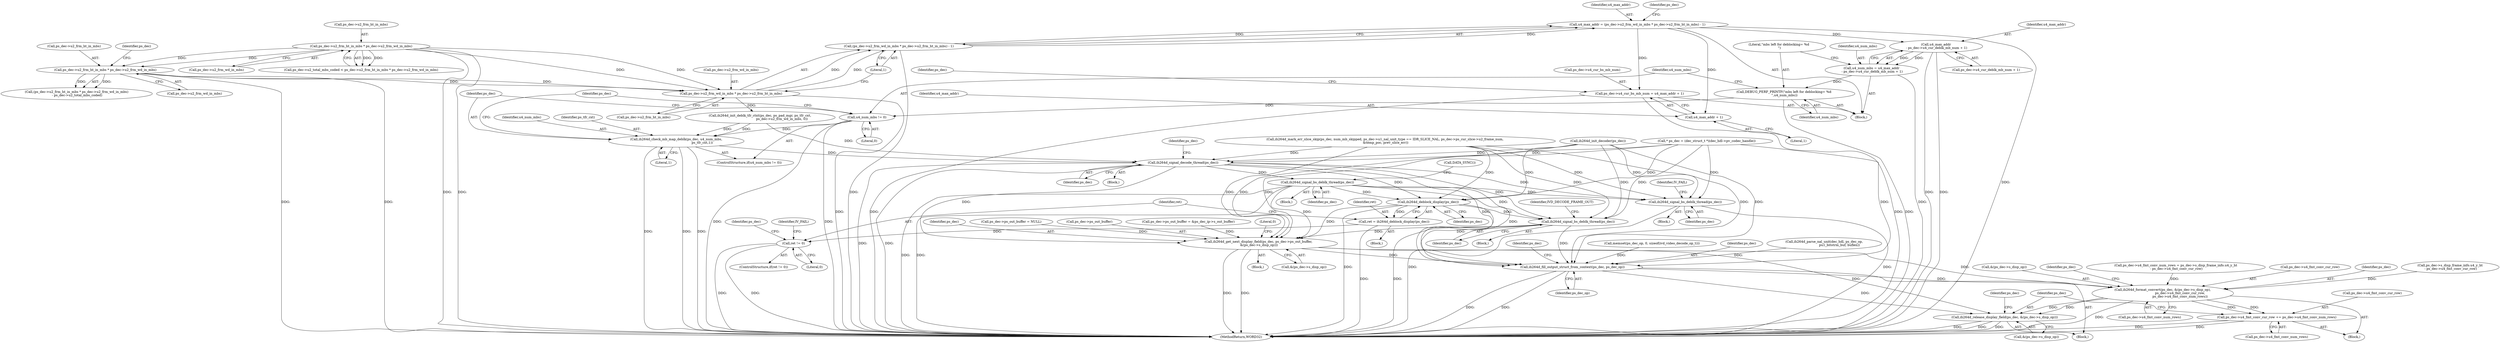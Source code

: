 digraph "0_Android_a78887bcffbc2995cf9ed72e0697acf560875e9e@integer" {
"1001629" [label="(Call,u4_max_addr = (ps_dec->u2_frm_wd_in_mbs * ps_dec->u2_frm_ht_in_mbs) - 1)"];
"1001631" [label="(Call,(ps_dec->u2_frm_wd_in_mbs * ps_dec->u2_frm_ht_in_mbs) - 1)"];
"1001632" [label="(Call,ps_dec->u2_frm_wd_in_mbs * ps_dec->u2_frm_ht_in_mbs)"];
"1001470" [label="(Call,ps_dec->u2_frm_ht_in_mbs * ps_dec->u2_frm_wd_in_mbs)"];
"1001485" [label="(Call,ps_dec->u2_frm_ht_in_mbs * ps_dec->u2_frm_wd_in_mbs)"];
"1001640" [label="(Call,ps_dec->u4_cur_bs_mb_num = u4_max_addr + 1)"];
"1001644" [label="(Call,u4_max_addr + 1)"];
"1001657" [label="(Call,u4_max_addr\n - ps_dec->u4_cur_deblk_mb_num + 1)"];
"1001655" [label="(Call,u4_num_mbs = u4_max_addr\n - ps_dec->u4_cur_deblk_mb_num + 1)"];
"1001664" [label="(Call,DEBUG_PERF_PRINTF(\"mbs left for deblocking= %d \n\",u4_num_mbs))"];
"1001668" [label="(Call,u4_num_mbs != 0)"];
"1001671" [label="(Call,ih264d_check_mb_map_deblk(ps_dec, u4_num_mbs,\n                                                   ps_tfr_cxt,1))"];
"1001681" [label="(Call,ih264d_signal_decode_thread(ps_dec))"];
"1001690" [label="(Call,ih264d_signal_bs_deblk_thread(ps_dec))"];
"1001789" [label="(Call,ih264d_signal_bs_deblk_thread(ps_dec))"];
"1001845" [label="(Call,ih264d_deblock_display(ps_dec))"];
"1001843" [label="(Call,ret = ih264d_deblock_display(ps_dec))"];
"1001848" [label="(Call,ret != 0)"];
"1001967" [label="(Call,ih264d_signal_bs_deblk_thread(ps_dec))"];
"1001981" [label="(Call,ih264d_get_next_display_field(ps_dec, ps_dec->ps_out_buffer,\n &(ps_dec->s_disp_op)))"];
"1002009" [label="(Call,ih264d_fill_output_struct_from_context(ps_dec, ps_dec_op))"];
"1002040" [label="(Call,ih264d_format_convert(ps_dec, &(ps_dec->s_disp_op),\n                                  ps_dec->u4_fmt_conv_cur_row,\n                                  ps_dec->u4_fmt_conv_num_rows))"];
"1002052" [label="(Call,ps_dec->u4_fmt_conv_cur_row += ps_dec->u4_fmt_conv_num_rows)"];
"1002059" [label="(Call,ih264d_release_display_field(ps_dec, &(ps_dec->s_disp_op)))"];
"1001973" [label="(Identifier,IVD_DECODE_FRAME_OUT)"];
"1001484" [label="(Call,(ps_dec->u2_frm_ht_in_mbs * ps_dec->u2_frm_wd_in_mbs)\n - ps_dec->u2_total_mbs_coded)"];
"1001788" [label="(Block,)"];
"1001656" [label="(Identifier,u4_num_mbs)"];
"1002052" [label="(Call,ps_dec->u4_fmt_conv_cur_row += ps_dec->u4_fmt_conv_num_rows)"];
"1001844" [label="(Identifier,ret)"];
"1001646" [label="(Literal,1)"];
"1001668" [label="(Call,u4_num_mbs != 0)"];
"1001486" [label="(Call,ps_dec->u2_frm_ht_in_mbs)"];
"1001843" [label="(Call,ret = ih264d_deblock_display(ps_dec))"];
"1002041" [label="(Identifier,ps_dec)"];
"1001613" [label="(Block,)"];
"1001857" [label="(Identifier,ps_dec)"];
"1001673" [label="(Identifier,u4_num_mbs)"];
"1001966" [label="(Block,)"];
"1001848" [label="(Call,ret != 0)"];
"1001853" [label="(Identifier,IV_FAIL)"];
"1001674" [label="(Identifier,ps_tfr_cxt)"];
"1002031" [label="(Call,ps_dec->s_disp_frame_info.u4_y_ht\n - ps_dec->u4_fmt_conv_cur_row)"];
"1001792" [label="(Identifier,IV_FAIL)"];
"1001639" [label="(Literal,1)"];
"1001485" [label="(Call,ps_dec->u2_frm_ht_in_mbs * ps_dec->u2_frm_wd_in_mbs)"];
"1001689" [label="(Block,)"];
"1001682" [label="(Identifier,ps_dec)"];
"1001665" [label="(Literal,\"mbs left for deblocking= %d \n\")"];
"1001845" [label="(Call,ih264d_deblock_display(ps_dec))"];
"1002015" [label="(Identifier,ps_dec)"];
"1001630" [label="(Identifier,u4_max_addr)"];
"1001678" [label="(Identifier,ps_dec)"];
"1001986" [label="(Call,&(ps_dec->s_disp_op))"];
"1001669" [label="(Identifier,u4_num_mbs)"];
"1001641" [label="(Call,ps_dec->u4_cur_bs_mb_num)"];
"1001670" [label="(Literal,0)"];
"1001847" [label="(ControlStructure,if(ret != 0))"];
"1001631" [label="(Call,(ps_dec->u2_frm_wd_in_mbs * ps_dec->u2_frm_ht_in_mbs) - 1)"];
"1002042" [label="(Call,&(ps_dec->s_disp_op))"];
"1001667" [label="(ControlStructure,if(u4_num_mbs != 0))"];
"1001645" [label="(Identifier,u4_max_addr)"];
"1001789" [label="(Call,ih264d_signal_bs_deblk_thread(ps_dec))"];
"1001666" [label="(Identifier,u4_num_mbs)"];
"1001846" [label="(Identifier,ps_dec)"];
"1001983" [label="(Call,ps_dec->ps_out_buffer)"];
"1001470" [label="(Call,ps_dec->u2_frm_ht_in_mbs * ps_dec->u2_frm_wd_in_mbs)"];
"1001691" [label="(Identifier,ps_dec)"];
"1001968" [label="(Identifier,ps_dec)"];
"1001790" [label="(Identifier,ps_dec)"];
"1001642" [label="(Identifier,ps_dec)"];
"1000324" [label="(Call,ps_dec->ps_out_buffer = &ps_dec_ip->s_out_buffer)"];
"1002011" [label="(Identifier,ps_dec_op)"];
"1001629" [label="(Call,u4_max_addr = (ps_dec->u2_frm_wd_in_mbs * ps_dec->u2_frm_ht_in_mbs) - 1)"];
"1001690" [label="(Call,ih264d_signal_bs_deblk_thread(ps_dec))"];
"1001585" [label="(Block,)"];
"1002049" [label="(Call,ps_dec->u4_fmt_conv_num_rows)"];
"1001992" [label="(Literal,0)"];
"1001967" [label="(Call,ih264d_signal_bs_deblk_thread(ps_dec))"];
"1001633" [label="(Call,ps_dec->u2_frm_wd_in_mbs)"];
"1000227" [label="(Call,memset(ps_dec_op, 0, sizeof(ivd_video_decode_op_t)))"];
"1001681" [label="(Call,ih264d_signal_decode_thread(ps_dec))"];
"1001659" [label="(Call,ps_dec->u4_cur_deblk_mb_num + 1)"];
"1002054" [label="(Identifier,ps_dec)"];
"1001466" [label="(Call,ps_dec->u2_total_mbs_coded < ps_dec->u2_frm_ht_in_mbs * ps_dec->u2_frm_wd_in_mbs)"];
"1001489" [label="(Call,ps_dec->u2_frm_wd_in_mbs)"];
"1001493" [label="(Identifier,ps_dec)"];
"1001672" [label="(Identifier,ps_dec)"];
"1002056" [label="(Call,ps_dec->u4_fmt_conv_num_rows)"];
"1001471" [label="(Call,ps_dec->u2_frm_ht_in_mbs)"];
"1001636" [label="(Call,ps_dec->u2_frm_ht_in_mbs)"];
"1001664" [label="(Call,DEBUG_PERF_PRINTF(\"mbs left for deblocking= %d \n\",u4_num_mbs))"];
"1001655" [label="(Call,u4_num_mbs = u4_max_addr\n - ps_dec->u4_cur_deblk_mb_num + 1)"];
"1001981" [label="(Call,ih264d_get_next_display_field(ps_dec, ps_dec->ps_out_buffer,\n &(ps_dec->s_disp_op)))"];
"1001842" [label="(Block,)"];
"1002009" [label="(Call,ih264d_fill_output_struct_from_context(ps_dec, ps_dec_op))"];
"1001850" [label="(Literal,0)"];
"1002053" [label="(Call,ps_dec->u4_fmt_conv_cur_row)"];
"1001849" [label="(Identifier,ret)"];
"1001647" [label="(Call,ih264d_init_deblk_tfr_ctxt(ps_dec, ps_pad_mgr, ps_tfr_cxt,\n                                           ps_dec->u2_frm_wd_in_mbs, 0))"];
"1002059" [label="(Call,ih264d_release_display_field(ps_dec, &(ps_dec->s_disp_op)))"];
"1002026" [label="(Block,)"];
"1001657" [label="(Call,u4_max_addr\n - ps_dec->u4_cur_deblk_mb_num + 1)"];
"1002129" [label="(MethodReturn,WORD32)"];
"1001474" [label="(Call,ps_dec->u2_frm_wd_in_mbs)"];
"1001514" [label="(Call,ih264d_mark_err_slice_skip(ps_dec, num_mb_skipped, ps_dec->u1_nal_unit_type == IDR_SLICE_NAL, ps_dec->ps_cur_slice->u2_frame_num,\n &temp_poc, prev_slice_err))"];
"1002027" [label="(Call,ps_dec->u4_fmt_conv_num_rows = ps_dec->s_disp_frame_info.u4_y_ht\n - ps_dec->u4_fmt_conv_cur_row)"];
"1002010" [label="(Identifier,ps_dec)"];
"1000896" [label="(Call,ih264d_init_decoder(ps_dec))"];
"1001286" [label="(Call,ih264d_parse_nal_unit(dec_hdl, ps_dec_op,\n                              pu1_bitstrm_buf, buflen))"];
"1001982" [label="(Identifier,ps_dec)"];
"1001671" [label="(Call,ih264d_check_mb_map_deblk(ps_dec, u4_num_mbs,\n                                                   ps_tfr_cxt,1))"];
"1002040" [label="(Call,ih264d_format_convert(ps_dec, &(ps_dec->s_disp_op),\n                                  ps_dec->u4_fmt_conv_cur_row,\n                                  ps_dec->u4_fmt_conv_num_rows))"];
"1001692" [label="(Call,DATA_SYNC())"];
"1001969" [label="(Block,)"];
"1001640" [label="(Call,ps_dec->u4_cur_bs_mb_num = u4_max_addr + 1)"];
"1002069" [label="(Identifier,ps_dec)"];
"1000153" [label="(Call,* ps_dec = (dec_struct_t *)(dec_hdl->pv_codec_handle))"];
"1002061" [label="(Call,&(ps_dec->s_disp_op))"];
"1001644" [label="(Call,u4_max_addr + 1)"];
"1000311" [label="(Call,ps_dec->ps_out_buffer = NULL)"];
"1001658" [label="(Identifier,u4_max_addr)"];
"1001980" [label="(Block,)"];
"1001648" [label="(Identifier,ps_dec)"];
"1001632" [label="(Call,ps_dec->u2_frm_wd_in_mbs * ps_dec->u2_frm_ht_in_mbs)"];
"1001686" [label="(Identifier,ps_dec)"];
"1001675" [label="(Literal,1)"];
"1002046" [label="(Call,ps_dec->u4_fmt_conv_cur_row)"];
"1002060" [label="(Identifier,ps_dec)"];
"1001629" -> "1001613"  [label="AST: "];
"1001629" -> "1001631"  [label="CFG: "];
"1001630" -> "1001629"  [label="AST: "];
"1001631" -> "1001629"  [label="AST: "];
"1001642" -> "1001629"  [label="CFG: "];
"1001629" -> "1002129"  [label="DDG: "];
"1001631" -> "1001629"  [label="DDG: "];
"1001631" -> "1001629"  [label="DDG: "];
"1001629" -> "1001640"  [label="DDG: "];
"1001629" -> "1001644"  [label="DDG: "];
"1001629" -> "1001657"  [label="DDG: "];
"1001631" -> "1001639"  [label="CFG: "];
"1001632" -> "1001631"  [label="AST: "];
"1001639" -> "1001631"  [label="AST: "];
"1001631" -> "1002129"  [label="DDG: "];
"1001632" -> "1001631"  [label="DDG: "];
"1001632" -> "1001631"  [label="DDG: "];
"1001632" -> "1001636"  [label="CFG: "];
"1001633" -> "1001632"  [label="AST: "];
"1001636" -> "1001632"  [label="AST: "];
"1001639" -> "1001632"  [label="CFG: "];
"1001632" -> "1002129"  [label="DDG: "];
"1001470" -> "1001632"  [label="DDG: "];
"1001470" -> "1001632"  [label="DDG: "];
"1001485" -> "1001632"  [label="DDG: "];
"1001485" -> "1001632"  [label="DDG: "];
"1001632" -> "1001647"  [label="DDG: "];
"1001470" -> "1001466"  [label="AST: "];
"1001470" -> "1001474"  [label="CFG: "];
"1001471" -> "1001470"  [label="AST: "];
"1001474" -> "1001470"  [label="AST: "];
"1001466" -> "1001470"  [label="CFG: "];
"1001470" -> "1002129"  [label="DDG: "];
"1001470" -> "1002129"  [label="DDG: "];
"1001470" -> "1001466"  [label="DDG: "];
"1001470" -> "1001466"  [label="DDG: "];
"1001470" -> "1001485"  [label="DDG: "];
"1001470" -> "1001485"  [label="DDG: "];
"1001485" -> "1001484"  [label="AST: "];
"1001485" -> "1001489"  [label="CFG: "];
"1001486" -> "1001485"  [label="AST: "];
"1001489" -> "1001485"  [label="AST: "];
"1001493" -> "1001485"  [label="CFG: "];
"1001485" -> "1002129"  [label="DDG: "];
"1001485" -> "1002129"  [label="DDG: "];
"1001485" -> "1001484"  [label="DDG: "];
"1001485" -> "1001484"  [label="DDG: "];
"1001640" -> "1001613"  [label="AST: "];
"1001640" -> "1001644"  [label="CFG: "];
"1001641" -> "1001640"  [label="AST: "];
"1001644" -> "1001640"  [label="AST: "];
"1001648" -> "1001640"  [label="CFG: "];
"1001640" -> "1002129"  [label="DDG: "];
"1001640" -> "1002129"  [label="DDG: "];
"1001644" -> "1001646"  [label="CFG: "];
"1001645" -> "1001644"  [label="AST: "];
"1001646" -> "1001644"  [label="AST: "];
"1001657" -> "1001655"  [label="AST: "];
"1001657" -> "1001659"  [label="CFG: "];
"1001658" -> "1001657"  [label="AST: "];
"1001659" -> "1001657"  [label="AST: "];
"1001655" -> "1001657"  [label="CFG: "];
"1001657" -> "1002129"  [label="DDG: "];
"1001657" -> "1002129"  [label="DDG: "];
"1001657" -> "1001655"  [label="DDG: "];
"1001657" -> "1001655"  [label="DDG: "];
"1001655" -> "1001613"  [label="AST: "];
"1001656" -> "1001655"  [label="AST: "];
"1001665" -> "1001655"  [label="CFG: "];
"1001655" -> "1002129"  [label="DDG: "];
"1001655" -> "1001664"  [label="DDG: "];
"1001664" -> "1001613"  [label="AST: "];
"1001664" -> "1001666"  [label="CFG: "];
"1001665" -> "1001664"  [label="AST: "];
"1001666" -> "1001664"  [label="AST: "];
"1001669" -> "1001664"  [label="CFG: "];
"1001664" -> "1002129"  [label="DDG: "];
"1001664" -> "1001668"  [label="DDG: "];
"1001668" -> "1001667"  [label="AST: "];
"1001668" -> "1001670"  [label="CFG: "];
"1001669" -> "1001668"  [label="AST: "];
"1001670" -> "1001668"  [label="AST: "];
"1001672" -> "1001668"  [label="CFG: "];
"1001678" -> "1001668"  [label="CFG: "];
"1001668" -> "1002129"  [label="DDG: "];
"1001668" -> "1002129"  [label="DDG: "];
"1001668" -> "1001671"  [label="DDG: "];
"1001671" -> "1001667"  [label="AST: "];
"1001671" -> "1001675"  [label="CFG: "];
"1001672" -> "1001671"  [label="AST: "];
"1001673" -> "1001671"  [label="AST: "];
"1001674" -> "1001671"  [label="AST: "];
"1001675" -> "1001671"  [label="AST: "];
"1001678" -> "1001671"  [label="CFG: "];
"1001671" -> "1002129"  [label="DDG: "];
"1001671" -> "1002129"  [label="DDG: "];
"1001671" -> "1002129"  [label="DDG: "];
"1001647" -> "1001671"  [label="DDG: "];
"1001647" -> "1001671"  [label="DDG: "];
"1001671" -> "1001681"  [label="DDG: "];
"1001681" -> "1001585"  [label="AST: "];
"1001681" -> "1001682"  [label="CFG: "];
"1001682" -> "1001681"  [label="AST: "];
"1001686" -> "1001681"  [label="CFG: "];
"1001681" -> "1002129"  [label="DDG: "];
"1001681" -> "1002129"  [label="DDG: "];
"1000896" -> "1001681"  [label="DDG: "];
"1001514" -> "1001681"  [label="DDG: "];
"1000153" -> "1001681"  [label="DDG: "];
"1001647" -> "1001681"  [label="DDG: "];
"1001681" -> "1001690"  [label="DDG: "];
"1001681" -> "1001789"  [label="DDG: "];
"1001681" -> "1001845"  [label="DDG: "];
"1001681" -> "1001967"  [label="DDG: "];
"1001681" -> "1001981"  [label="DDG: "];
"1001681" -> "1002009"  [label="DDG: "];
"1001690" -> "1001689"  [label="AST: "];
"1001690" -> "1001691"  [label="CFG: "];
"1001691" -> "1001690"  [label="AST: "];
"1001692" -> "1001690"  [label="CFG: "];
"1001690" -> "1002129"  [label="DDG: "];
"1001690" -> "1002129"  [label="DDG: "];
"1001690" -> "1001789"  [label="DDG: "];
"1001690" -> "1001845"  [label="DDG: "];
"1001690" -> "1001967"  [label="DDG: "];
"1001690" -> "1001981"  [label="DDG: "];
"1001690" -> "1002009"  [label="DDG: "];
"1001789" -> "1001788"  [label="AST: "];
"1001789" -> "1001790"  [label="CFG: "];
"1001790" -> "1001789"  [label="AST: "];
"1001792" -> "1001789"  [label="CFG: "];
"1001789" -> "1002129"  [label="DDG: "];
"1001789" -> "1002129"  [label="DDG: "];
"1000896" -> "1001789"  [label="DDG: "];
"1001514" -> "1001789"  [label="DDG: "];
"1000153" -> "1001789"  [label="DDG: "];
"1001845" -> "1001843"  [label="AST: "];
"1001845" -> "1001846"  [label="CFG: "];
"1001846" -> "1001845"  [label="AST: "];
"1001843" -> "1001845"  [label="CFG: "];
"1001845" -> "1002129"  [label="DDG: "];
"1001845" -> "1001843"  [label="DDG: "];
"1000896" -> "1001845"  [label="DDG: "];
"1001514" -> "1001845"  [label="DDG: "];
"1000153" -> "1001845"  [label="DDG: "];
"1001845" -> "1001967"  [label="DDG: "];
"1001845" -> "1001981"  [label="DDG: "];
"1001845" -> "1002009"  [label="DDG: "];
"1001843" -> "1001842"  [label="AST: "];
"1001844" -> "1001843"  [label="AST: "];
"1001849" -> "1001843"  [label="CFG: "];
"1001843" -> "1002129"  [label="DDG: "];
"1001843" -> "1001848"  [label="DDG: "];
"1001848" -> "1001847"  [label="AST: "];
"1001848" -> "1001850"  [label="CFG: "];
"1001849" -> "1001848"  [label="AST: "];
"1001850" -> "1001848"  [label="AST: "];
"1001853" -> "1001848"  [label="CFG: "];
"1001857" -> "1001848"  [label="CFG: "];
"1001848" -> "1002129"  [label="DDG: "];
"1001848" -> "1002129"  [label="DDG: "];
"1001967" -> "1001966"  [label="AST: "];
"1001967" -> "1001968"  [label="CFG: "];
"1001968" -> "1001967"  [label="AST: "];
"1001973" -> "1001967"  [label="CFG: "];
"1001967" -> "1002129"  [label="DDG: "];
"1000896" -> "1001967"  [label="DDG: "];
"1001514" -> "1001967"  [label="DDG: "];
"1000153" -> "1001967"  [label="DDG: "];
"1001967" -> "1001981"  [label="DDG: "];
"1001967" -> "1002009"  [label="DDG: "];
"1001981" -> "1001980"  [label="AST: "];
"1001981" -> "1001986"  [label="CFG: "];
"1001982" -> "1001981"  [label="AST: "];
"1001983" -> "1001981"  [label="AST: "];
"1001986" -> "1001981"  [label="AST: "];
"1001992" -> "1001981"  [label="CFG: "];
"1001981" -> "1002129"  [label="DDG: "];
"1001981" -> "1002129"  [label="DDG: "];
"1000896" -> "1001981"  [label="DDG: "];
"1001514" -> "1001981"  [label="DDG: "];
"1000153" -> "1001981"  [label="DDG: "];
"1000311" -> "1001981"  [label="DDG: "];
"1000324" -> "1001981"  [label="DDG: "];
"1001981" -> "1002009"  [label="DDG: "];
"1001981" -> "1002040"  [label="DDG: "];
"1001981" -> "1002059"  [label="DDG: "];
"1002009" -> "1001969"  [label="AST: "];
"1002009" -> "1002011"  [label="CFG: "];
"1002010" -> "1002009"  [label="AST: "];
"1002011" -> "1002009"  [label="AST: "];
"1002015" -> "1002009"  [label="CFG: "];
"1002009" -> "1002129"  [label="DDG: "];
"1002009" -> "1002129"  [label="DDG: "];
"1000896" -> "1002009"  [label="DDG: "];
"1001514" -> "1002009"  [label="DDG: "];
"1000153" -> "1002009"  [label="DDG: "];
"1001286" -> "1002009"  [label="DDG: "];
"1000227" -> "1002009"  [label="DDG: "];
"1002009" -> "1002040"  [label="DDG: "];
"1002009" -> "1002059"  [label="DDG: "];
"1002040" -> "1002026"  [label="AST: "];
"1002040" -> "1002049"  [label="CFG: "];
"1002041" -> "1002040"  [label="AST: "];
"1002042" -> "1002040"  [label="AST: "];
"1002046" -> "1002040"  [label="AST: "];
"1002049" -> "1002040"  [label="AST: "];
"1002054" -> "1002040"  [label="CFG: "];
"1002040" -> "1002129"  [label="DDG: "];
"1002031" -> "1002040"  [label="DDG: "];
"1002027" -> "1002040"  [label="DDG: "];
"1002040" -> "1002052"  [label="DDG: "];
"1002040" -> "1002052"  [label="DDG: "];
"1002040" -> "1002059"  [label="DDG: "];
"1002040" -> "1002059"  [label="DDG: "];
"1002052" -> "1002026"  [label="AST: "];
"1002052" -> "1002056"  [label="CFG: "];
"1002053" -> "1002052"  [label="AST: "];
"1002056" -> "1002052"  [label="AST: "];
"1002060" -> "1002052"  [label="CFG: "];
"1002052" -> "1002129"  [label="DDG: "];
"1002052" -> "1002129"  [label="DDG: "];
"1002059" -> "1001969"  [label="AST: "];
"1002059" -> "1002061"  [label="CFG: "];
"1002060" -> "1002059"  [label="AST: "];
"1002061" -> "1002059"  [label="AST: "];
"1002069" -> "1002059"  [label="CFG: "];
"1002059" -> "1002129"  [label="DDG: "];
"1002059" -> "1002129"  [label="DDG: "];
"1002059" -> "1002129"  [label="DDG: "];
}
